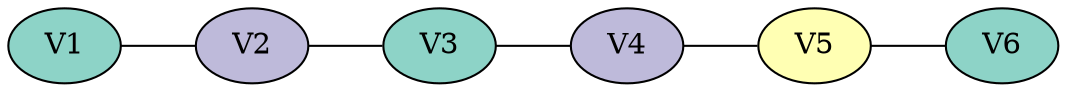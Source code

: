 graph colored {
node [style=filled colorscheme="set312"];
rankdir=RL;
V2--V1;
V3--V2;
V4--V3;
V5--V4;
V6--V5;
V1[fillcolor="1"];
V2[fillcolor="3"];
V3[fillcolor="1"];
V4[fillcolor="3"];
V5[fillcolor="2"];
V6[fillcolor="1"];
}